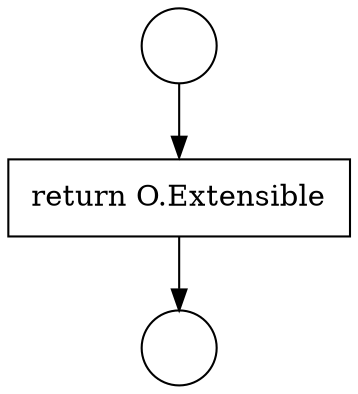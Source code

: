 digraph {
  node1513 [shape=circle label=" " color="black" fillcolor="white" style=filled]
  node1515 [shape=none, margin=0, label=<<font color="black">
    <table border="0" cellborder="1" cellspacing="0" cellpadding="10">
      <tr><td align="left">return O.Extensible</td></tr>
    </table>
  </font>> color="black" fillcolor="white" style=filled]
  node1514 [shape=circle label=" " color="black" fillcolor="white" style=filled]
  node1513 -> node1515 [ color="black"]
  node1515 -> node1514 [ color="black"]
}
